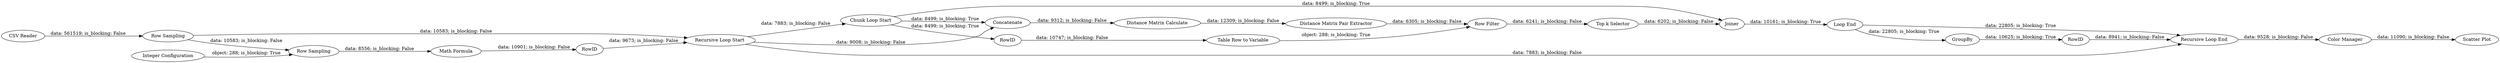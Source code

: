 digraph {
	"5960014305455669177_23" [label=RowID]
	"5960014305455669177_25" [label="Scatter Plot"]
	"5960014305455669177_20" [label=GroupBy]
	"5960014305455669177_24" [label="Color Manager"]
	"5960014305455669177_18" [label="Recursive Loop Start"]
	"5960014305455669177_13" [label="Table Row to Variable"]
	"5960014305455669177_10" [label="Distance Matrix Pair Extractor"]
	"5960014305455669177_4" [label="Chunk Loop Start"]
	"5960014305455669177_9" [label=Concatenate]
	"5960014305455669177_1" [label="CSV Reader"]
	"5960014305455669177_12" [label=RowID]
	"5960014305455669177_19" [label="Recursive Loop End"]
	"5960014305455669177_8" [label="Distance Matrix Calculate"]
	"5960014305455669177_11" [label="Row Filter"]
	"5960014305455669177_17" [label="Row Sampling"]
	"5960014305455669177_22" [label=RowID]
	"5960014305455669177_21" [label="Math Formula"]
	"5960014305455669177_14" [label="Top k Selector"]
	"5960014305455669177_3" [label="Row Sampling"]
	"5960014305455669177_2" [label="Integer Configuration"]
	"5960014305455669177_16" [label="Loop End"]
	"5960014305455669177_15" [label=Joiner]
	"5960014305455669177_18" -> "5960014305455669177_4" [label="data: 7883; is_blocking: False"]
	"5960014305455669177_24" -> "5960014305455669177_25" [label="data: 11090; is_blocking: False"]
	"5960014305455669177_4" -> "5960014305455669177_15" [label="data: 8499; is_blocking: True"]
	"5960014305455669177_18" -> "5960014305455669177_9" [label="data: 9008; is_blocking: False"]
	"5960014305455669177_19" -> "5960014305455669177_24" [label="data: 9528; is_blocking: False"]
	"5960014305455669177_9" -> "5960014305455669177_8" [label="data: 9312; is_blocking: False"]
	"5960014305455669177_16" -> "5960014305455669177_19" [label="data: 22805; is_blocking: True"]
	"5960014305455669177_3" -> "5960014305455669177_21" [label="data: 8556; is_blocking: False"]
	"5960014305455669177_17" -> "5960014305455669177_3" [label="data: 10583; is_blocking: False"]
	"5960014305455669177_18" -> "5960014305455669177_19" [label="data: 7883; is_blocking: False"]
	"5960014305455669177_17" -> "5960014305455669177_18" [label="data: 10583; is_blocking: False"]
	"5960014305455669177_13" -> "5960014305455669177_11" [label="object: 288; is_blocking: True"]
	"5960014305455669177_16" -> "5960014305455669177_20" [label="data: 22805; is_blocking: True"]
	"5960014305455669177_8" -> "5960014305455669177_10" [label="data: 12309; is_blocking: False"]
	"5960014305455669177_14" -> "5960014305455669177_15" [label="data: 6202; is_blocking: False"]
	"5960014305455669177_15" -> "5960014305455669177_16" [label="data: 10161; is_blocking: True"]
	"5960014305455669177_22" -> "5960014305455669177_18" [label="data: 9673; is_blocking: False"]
	"5960014305455669177_21" -> "5960014305455669177_22" [label="data: 10901; is_blocking: False"]
	"5960014305455669177_11" -> "5960014305455669177_14" [label="data: 6241; is_blocking: False"]
	"5960014305455669177_1" -> "5960014305455669177_17" [label="data: 561519; is_blocking: False"]
	"5960014305455669177_4" -> "5960014305455669177_9" [label="data: 8499; is_blocking: True"]
	"5960014305455669177_23" -> "5960014305455669177_19" [label="data: 8941; is_blocking: False"]
	"5960014305455669177_2" -> "5960014305455669177_3" [label="object: 288; is_blocking: True"]
	"5960014305455669177_4" -> "5960014305455669177_12" [label="data: 8499; is_blocking: True"]
	"5960014305455669177_12" -> "5960014305455669177_13" [label="data: 10747; is_blocking: False"]
	"5960014305455669177_20" -> "5960014305455669177_23" [label="data: 10625; is_blocking: True"]
	"5960014305455669177_10" -> "5960014305455669177_11" [label="data: 6305; is_blocking: False"]
	rankdir=LR
}
